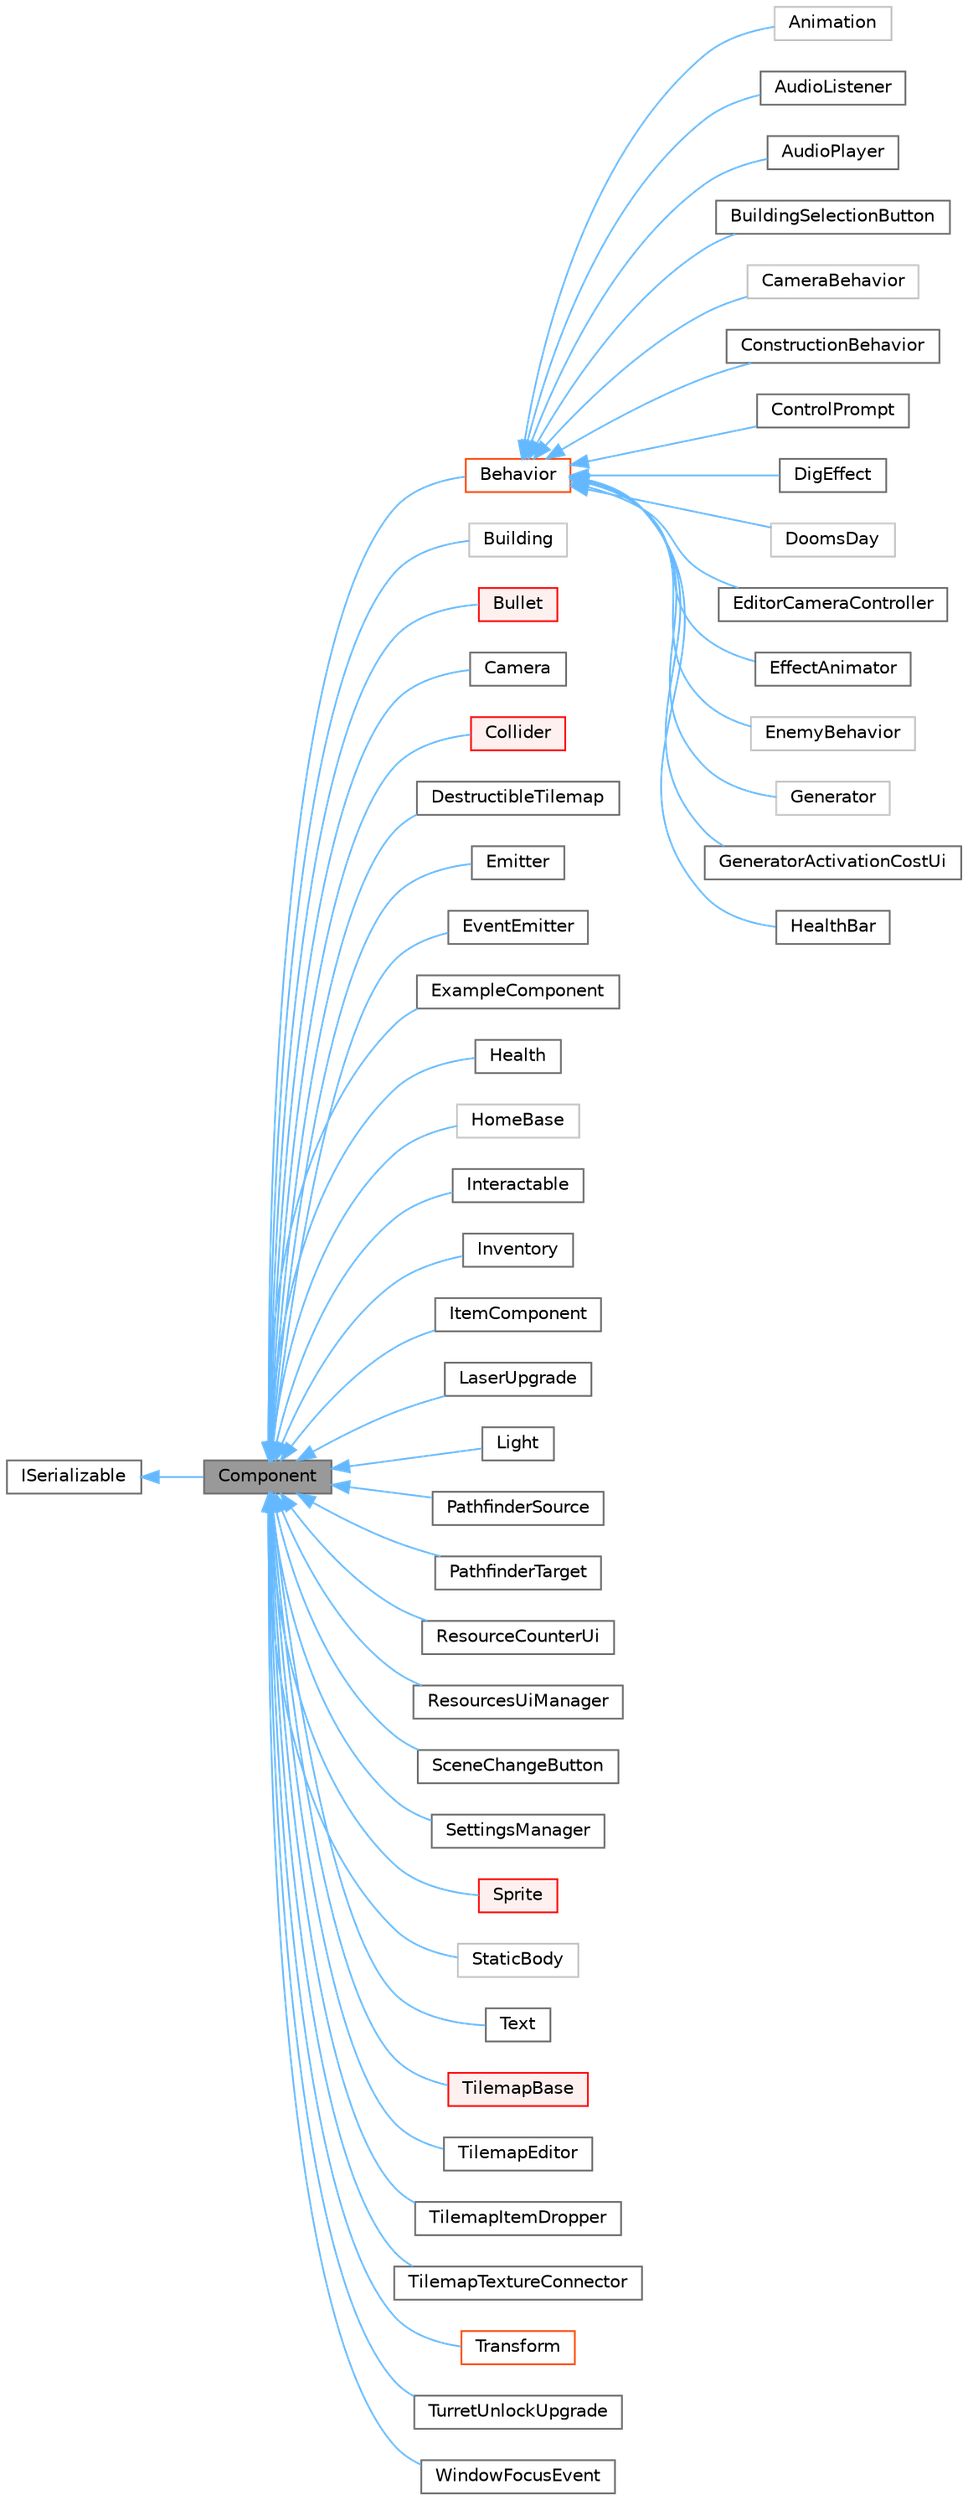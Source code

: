 digraph "Component"
{
 // LATEX_PDF_SIZE
  bgcolor="transparent";
  edge [fontname=Helvetica,fontsize=10,labelfontname=Helvetica,labelfontsize=10];
  node [fontname=Helvetica,fontsize=10,shape=box,height=0.2,width=0.4];
  rankdir="LR";
  Node1 [id="Node000001",label="Component",height=0.2,width=0.4,color="gray40", fillcolor="grey60", style="filled", fontcolor="black",tooltip=" "];
  Node2 -> Node1 [id="edge1_Node000001_Node000002",dir="back",color="steelblue1",style="solid",tooltip=" "];
  Node2 [id="Node000002",label="ISerializable",height=0.2,width=0.4,color="gray40", fillcolor="white", style="filled",URL="$db/df8/classISerializable.html",tooltip="interface for all serializable objects"];
  Node1 -> Node3 [id="edge2_Node000001_Node000003",dir="back",color="steelblue1",style="solid",tooltip=" "];
  Node3 [id="Node000003",label="Behavior",height=0.2,width=0.4,color="orangered", fillcolor="white", style="filled",URL="$df/dc1/classBehavior.html",tooltip=" "];
  Node3 -> Node4 [id="edge3_Node000003_Node000004",dir="back",color="steelblue1",style="solid",tooltip=" "];
  Node4 [id="Node000004",label="Animation",height=0.2,width=0.4,color="grey75", fillcolor="white", style="filled",URL="$d0/d5d/classAnimation.html",tooltip=" "];
  Node3 -> Node5 [id="edge4_Node000003_Node000005",dir="back",color="steelblue1",style="solid",tooltip=" "];
  Node5 [id="Node000005",label="AudioListener",height=0.2,width=0.4,color="gray40", fillcolor="white", style="filled",URL="$de/d98/classAudioListener.html",tooltip="component that picks up spatial audio"];
  Node3 -> Node6 [id="edge5_Node000003_Node000006",dir="back",color="steelblue1",style="solid",tooltip=" "];
  Node6 [id="Node000006",label="AudioPlayer",height=0.2,width=0.4,color="gray40", fillcolor="white", style="filled",URL="$d2/d75/classAudioPlayer.html",tooltip="Component that can play audio."];
  Node3 -> Node7 [id="edge6_Node000003_Node000007",dir="back",color="steelblue1",style="solid",tooltip=" "];
  Node7 [id="Node000007",label="BuildingSelectionButton",height=0.2,width=0.4,color="gray40", fillcolor="white", style="filled",URL="$d9/de4/classBuildingSelectionButton.html",tooltip="button that selects which building the ConstructionManager should place"];
  Node3 -> Node8 [id="edge7_Node000003_Node000008",dir="back",color="steelblue1",style="solid",tooltip=" "];
  Node8 [id="Node000008",label="CameraBehavior",height=0.2,width=0.4,color="grey75", fillcolor="white", style="filled",URL="$dd/d87/classCameraBehavior.html",tooltip=" "];
  Node3 -> Node9 [id="edge8_Node000003_Node000009",dir="back",color="steelblue1",style="solid",tooltip=" "];
  Node9 [id="Node000009",label="ConstructionBehavior",height=0.2,width=0.4,color="gray40", fillcolor="white", style="filled",URL="$d0/de4/classConstructionBehavior.html",tooltip="Component that handles the construction of towers and modification of terrain."];
  Node3 -> Node10 [id="edge9_Node000003_Node000010",dir="back",color="steelblue1",style="solid",tooltip=" "];
  Node10 [id="Node000010",label="ControlPrompt",height=0.2,width=0.4,color="gray40", fillcolor="white", style="filled",URL="$dc/d18/classControlPrompt.html",tooltip="Displays a control prompt for an ActionReference."];
  Node3 -> Node11 [id="edge10_Node000003_Node000011",dir="back",color="steelblue1",style="solid",tooltip=" "];
  Node11 [id="Node000011",label="DigEffect",height=0.2,width=0.4,color="gray40", fillcolor="white", style="filled",URL="$da/df1/classDigEffect.html",tooltip="Behavior class for the dig particle effect."];
  Node3 -> Node12 [id="edge11_Node000003_Node000012",dir="back",color="steelblue1",style="solid",tooltip=" "];
  Node12 [id="Node000012",label="DoomsDay",height=0.2,width=0.4,color="grey75", fillcolor="white", style="filled",URL="$d6/d46/classDoomsDay.html",tooltip=" "];
  Node3 -> Node13 [id="edge12_Node000003_Node000013",dir="back",color="steelblue1",style="solid",tooltip=" "];
  Node13 [id="Node000013",label="EditorCameraController",height=0.2,width=0.4,color="gray40", fillcolor="white", style="filled",URL="$de/dc0/classEditorCameraController.html",tooltip="controls the camera while in the editor"];
  Node3 -> Node14 [id="edge13_Node000003_Node000014",dir="back",color="steelblue1",style="solid",tooltip=" "];
  Node14 [id="Node000014",label="EffectAnimator",height=0.2,width=0.4,color="gray40", fillcolor="white", style="filled",URL="$de/d09/classEffectAnimator.html",tooltip="Component that can play audio."];
  Node3 -> Node15 [id="edge14_Node000003_Node000015",dir="back",color="steelblue1",style="solid",tooltip=" "];
  Node15 [id="Node000015",label="EnemyBehavior",height=0.2,width=0.4,color="grey75", fillcolor="white", style="filled",URL="$d9/ddc/classEnemyBehavior.html",tooltip=" "];
  Node3 -> Node16 [id="edge15_Node000003_Node000016",dir="back",color="steelblue1",style="solid",tooltip=" "];
  Node16 [id="Node000016",label="Generator",height=0.2,width=0.4,color="grey75", fillcolor="white", style="filled",URL="$d9/d12/classGenerator.html",tooltip=" "];
  Node3 -> Node17 [id="edge16_Node000003_Node000017",dir="back",color="steelblue1",style="solid",tooltip=" "];
  Node17 [id="Node000017",label="GeneratorActivationCostUi",height=0.2,width=0.4,color="gray40", fillcolor="white", style="filled",URL="$db/d0d/classGeneratorActivationCostUi.html",tooltip="displays the costs of activating generators"];
  Node3 -> Node18 [id="edge17_Node000003_Node000018",dir="back",color="steelblue1",style="solid",tooltip=" "];
  Node18 [id="Node000018",label="HealthBar",height=0.2,width=0.4,color="gray40", fillcolor="white", style="filled",URL="$da/d50/classHealthBar.html",tooltip="health bar UI that displays offset from an Entity with a Health component"];
  Node1 -> Node38 [id="edge18_Node000001_Node000038",dir="back",color="steelblue1",style="solid",tooltip=" "];
  Node38 [id="Node000038",label="Building",height=0.2,width=0.4,color="grey75", fillcolor="white", style="filled",URL="$d0/dfc/classBuilding.html",tooltip=" "];
  Node1 -> Node39 [id="edge19_Node000001_Node000039",dir="back",color="steelblue1",style="solid",tooltip=" "];
  Node39 [id="Node000039",label="Bullet",height=0.2,width=0.4,color="red", fillcolor="#FFF0F0", style="filled",URL="$d6/da1/classBullet.html",tooltip="Component that destroys itself and deals damage on contact."];
  Node1 -> Node42 [id="edge20_Node000001_Node000042",dir="back",color="steelblue1",style="solid",tooltip=" "];
  Node42 [id="Node000042",label="Camera",height=0.2,width=0.4,color="gray40", fillcolor="white", style="filled",URL="$d1/df0/classCamera.html",tooltip="Handles camera and coordinate systems / spaces."];
  Node1 -> Node43 [id="edge21_Node000001_Node000043",dir="back",color="steelblue1",style="solid",tooltip=" "];
  Node43 [id="Node000043",label="Collider",height=0.2,width=0.4,color="red", fillcolor="#FFF0F0", style="filled",URL="$d0/d62/classCollider.html",tooltip="component which is used for detecting collisions and information about them"];
  Node1 -> Node46 [id="edge22_Node000001_Node000046",dir="back",color="steelblue1",style="solid",tooltip=" "];
  Node46 [id="Node000046",label="DestructibleTilemap",height=0.2,width=0.4,color="gray40", fillcolor="white", style="filled",URL="$d4/d2e/classDestructibleTilemap.html",tooltip="Component responsible for handling the breaking of tiles with varrying strengths."];
  Node1 -> Node47 [id="edge23_Node000001_Node000047",dir="back",color="steelblue1",style="solid",tooltip=" "];
  Node47 [id="Node000047",label="Emitter",height=0.2,width=0.4,color="gray40", fillcolor="white", style="filled",URL="$df/de9/classEmitter.html",tooltip="Emitter component - controls timing and behavior of particles."];
  Node1 -> Node48 [id="edge24_Node000001_Node000048",dir="back",color="steelblue1",style="solid",tooltip=" "];
  Node48 [id="Node000048",label="EventEmitter",height=0.2,width=0.4,color="gray40", fillcolor="white", style="filled",URL="$d9/d51/classEventEmitter.html",tooltip="Component that emits events on Init and Exit."];
  Node1 -> Node49 [id="edge25_Node000001_Node000049",dir="back",color="steelblue1",style="solid",tooltip=" "];
  Node49 [id="Node000049",label="ExampleComponent",height=0.2,width=0.4,color="gray40", fillcolor="white", style="filled",URL="$de/d94/classExampleComponent.html",tooltip="DESCRIPTION HERE."];
  Node1 -> Node50 [id="edge26_Node000001_Node000050",dir="back",color="steelblue1",style="solid",tooltip=" "];
  Node50 [id="Node000050",label="Health",height=0.2,width=0.4,color="gray40", fillcolor="white", style="filled",URL="$d5/d64/classHealth.html",tooltip="Entity health component."];
  Node1 -> Node51 [id="edge27_Node000001_Node000051",dir="back",color="steelblue1",style="solid",tooltip=" "];
  Node51 [id="Node000051",label="HomeBase",height=0.2,width=0.4,color="grey75", fillcolor="white", style="filled",URL="$d1/db4/classHomeBase.html",tooltip=" "];
  Node1 -> Node52 [id="edge28_Node000001_Node000052",dir="back",color="steelblue1",style="solid",tooltip=" "];
  Node52 [id="Node000052",label="Interactable",height=0.2,width=0.4,color="gray40", fillcolor="white", style="filled",URL="$d6/d80/classInteractable.html",tooltip="Component which can be interacted with by pressing a button when nearby."];
  Node1 -> Node53 [id="edge29_Node000001_Node000053",dir="back",color="steelblue1",style="solid",tooltip=" "];
  Node53 [id="Node000053",label="Inventory",height=0.2,width=0.4,color="gray40", fillcolor="white", style="filled",URL="$dd/d7a/classInventory.html",tooltip="Inventory component that stores items."];
  Node1 -> Node54 [id="edge30_Node000001_Node000054",dir="back",color="steelblue1",style="solid",tooltip=" "];
  Node54 [id="Node000054",label="ItemComponent",height=0.2,width=0.4,color="gray40", fillcolor="white", style="filled",URL="$df/d56/classItemComponent.html",tooltip="Item in the world that can be picked up."];
  Node1 -> Node55 [id="edge31_Node000001_Node000055",dir="back",color="steelblue1",style="solid",tooltip=" "];
  Node55 [id="Node000055",label="LaserUpgrade",height=0.2,width=0.4,color="gray40", fillcolor="white", style="filled",URL="$d4/dcf/classLaserUpgrade.html",tooltip="collectable upgrade to the player's MiningLaser"];
  Node1 -> Node56 [id="edge32_Node000001_Node000056",dir="back",color="steelblue1",style="solid",tooltip=" "];
  Node56 [id="Node000056",label="Light",height=0.2,width=0.4,color="gray40", fillcolor="white", style="filled",URL="$d9/de7/classLight.html",tooltip="Light source."];
  Node1 -> Node57 [id="edge33_Node000001_Node000057",dir="back",color="steelblue1",style="solid",tooltip=" "];
  Node57 [id="Node000057",label="PathfinderSource",height=0.2,width=0.4,color="gray40", fillcolor="white", style="filled",URL="$d9/de4/classPathfinderSource.html",tooltip="Pathfinder source."];
  Node1 -> Node58 [id="edge34_Node000001_Node000058",dir="back",color="steelblue1",style="solid",tooltip=" "];
  Node58 [id="Node000058",label="PathfinderTarget",height=0.2,width=0.4,color="gray40", fillcolor="white", style="filled",URL="$d7/daf/classPathfinderTarget.html",tooltip=" "];
  Node1 -> Node59 [id="edge35_Node000001_Node000059",dir="back",color="steelblue1",style="solid",tooltip=" "];
  Node59 [id="Node000059",label="ResourceCounterUi",height=0.2,width=0.4,color="gray40", fillcolor="white", style="filled",URL="$d3/d40/classResourceCounterUi.html",tooltip="Ui Component that displays a count of resources."];
  Node1 -> Node60 [id="edge36_Node000001_Node000060",dir="back",color="steelblue1",style="solid",tooltip=" "];
  Node60 [id="Node000060",label="ResourcesUiManager",height=0.2,width=0.4,color="gray40", fillcolor="white", style="filled",URL="$de/db0/classResourcesUiManager.html",tooltip="Component that manages the UI for displaying what resources a player currently has."];
  Node1 -> Node61 [id="edge37_Node000001_Node000061",dir="back",color="steelblue1",style="solid",tooltip=" "];
  Node61 [id="Node000061",label="SceneChangeButton",height=0.2,width=0.4,color="gray40", fillcolor="white", style="filled",URL="$de/d62/classSceneChangeButton.html",tooltip="Component that changes the scene when clicked."];
  Node1 -> Node62 [id="edge38_Node000001_Node000062",dir="back",color="steelblue1",style="solid",tooltip=" "];
  Node62 [id="Node000062",label="SettingsManager",height=0.2,width=0.4,color="gray40", fillcolor="white", style="filled",URL="$d1/dea/classSettingsManager.html",tooltip="Settings Manager Class."];
  Node1 -> Node63 [id="edge39_Node000001_Node000063",dir="back",color="steelblue1",style="solid",tooltip=" "];
  Node63 [id="Node000063",label="Sprite",height=0.2,width=0.4,color="red", fillcolor="#FFF0F0", style="filled",URL="$d1/d6d/classSprite.html",tooltip="Stores mesh + texture, along with other data needed to draw a basic 2D sprite."];
  Node1 -> Node70 [id="edge40_Node000001_Node000070",dir="back",color="steelblue1",style="solid",tooltip=" "];
  Node70 [id="Node000070",label="StaticBody",height=0.2,width=0.4,color="grey75", fillcolor="white", style="filled",URL="$df/db4/classStaticBody.html",tooltip=" "];
  Node1 -> Node71 [id="edge41_Node000001_Node000071",dir="back",color="steelblue1",style="solid",tooltip=" "];
  Node71 [id="Node000071",label="Text",height=0.2,width=0.4,color="gray40", fillcolor="white", style="filled",URL="$df/d53/classText.html",tooltip="Component that makes use of Tilemap to draw text."];
  Node1 -> Node72 [id="edge42_Node000001_Node000072",dir="back",color="steelblue1",style="solid",tooltip=" "];
  Node72 [id="Node000072",label="TilemapBase",height=0.2,width=0.4,color="red", fillcolor="#FFF0F0", style="filled",URL="$d9/d8e/classTilemapBase.html",tooltip="untemplatized base Tilemap class"];
  Node1 -> Node77 [id="edge43_Node000001_Node000077",dir="back",color="steelblue1",style="solid",tooltip=" "];
  Node77 [id="Node000077",label="TilemapEditor",height=0.2,width=0.4,color="gray40", fillcolor="white", style="filled",URL="$d5/d50/classTilemapEditor.html",tooltip="Component that allows direct editing of a Tilemap."];
  Node1 -> Node78 [id="edge44_Node000001_Node000078",dir="back",color="steelblue1",style="solid",tooltip=" "];
  Node78 [id="Node000078",label="TilemapItemDropper",height=0.2,width=0.4,color="gray40", fillcolor="white", style="filled",URL="$d4/d0d/classTilemapItemDropper.html",tooltip="Drops an item whenever a tile is broken."];
  Node1 -> Node79 [id="edge45_Node000001_Node000079",dir="back",color="steelblue1",style="solid",tooltip=" "];
  Node79 [id="Node000079",label="TilemapTextureConnector",height=0.2,width=0.4,color="gray40", fillcolor="white", style="filled",URL="$d8/d7e/classTilemapTextureConnector.html",tooltip="Component that uses a parent 'source' tilemap to update a child tilemap with connected textures."];
  Node1 -> Node80 [id="edge46_Node000001_Node000080",dir="back",color="steelblue1",style="solid",tooltip=" "];
  Node80 [id="Node000080",label="Transform",height=0.2,width=0.4,color="orangered", fillcolor="white", style="filled",URL="$db/daf/classTransform.html",tooltip=" "];
  Node1 -> Node82 [id="edge47_Node000001_Node000082",dir="back",color="steelblue1",style="solid",tooltip=" "];
  Node82 [id="Node000082",label="TurretUnlockUpgrade",height=0.2,width=0.4,color="gray40", fillcolor="white", style="filled",URL="$d3/d0d/classTurretUnlockUpgrade.html",tooltip="collectable upgrade which unlocks a turret"];
  Node1 -> Node83 [id="edge48_Node000001_Node000083",dir="back",color="steelblue1",style="solid",tooltip=" "];
  Node83 [id="Node000083",label="WindowFocusEvent",height=0.2,width=0.4,color="gray40", fillcolor="white", style="filled",URL="$d7/d67/classWindowFocusEvent.html",tooltip="Broadcasts events when the window gains/loses focus."];
}
